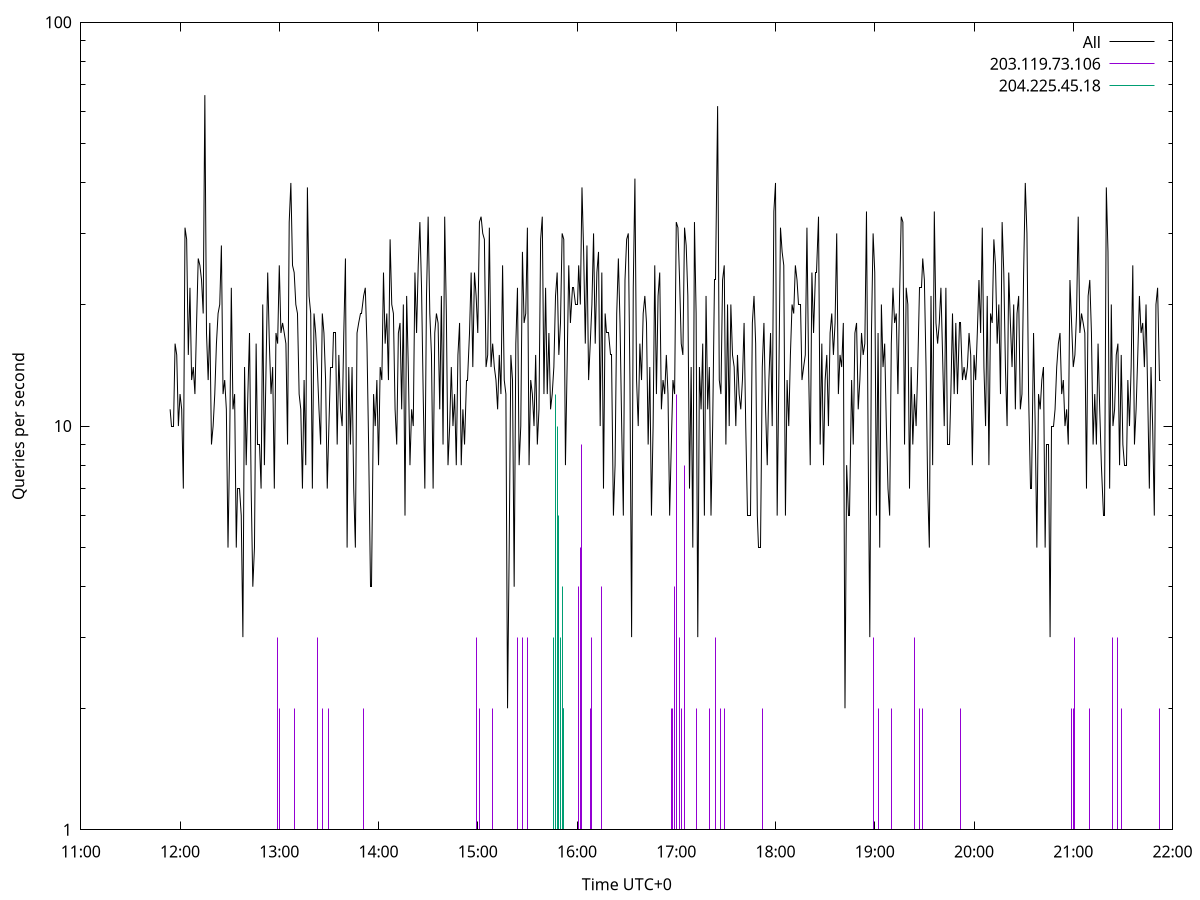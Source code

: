 set terminal pngcairo size 1024,768
set output 'Sun Jan  7 03:11:54 2024.png'
set ylabel 'Queries per second'
set xlabel 'Time UTC+0'
set xdata time
set timefmt "%s"
set log y
plot \
'-' using 1:2 linecolor 0 linetype 2 with lines title 'All', \
'-' using 1:2 linecolor 1 linetype 3 with impulses title "203.119.73.106", \
'-' using 1:2 linecolor 2 linetype 3 with impulses title "204.225.45.18"
1704571914 11
1704571915 10
1704571916 10
1704571917 16
1704571918 15
1704571919 10
1704571920 12
1704571921 11
1704571922 7
1704571923 31
1704571924 29
1704571925 15
1704571926 22
1704571927 13
1704571928 14
1704571929 12
1704571930 18
1704571931 26
1704571932 25
1704571933 23
1704571934 19
1704571935 66
1704571936 17
1704571937 13
1704571938 18
1704571939 9
1704571940 10
1704571941 12
1704571942 16
1704571943 19
1704571944 20
1704571945 28
1704571946 12
1704571947 13
1704571948 11
1704571949 5
1704571950 9
1704571951 22
1704571952 11
1704571953 12
1704571954 5
1704571955 7
1704571956 7
1704571957 6
1704571958 3
1704571959 14
1704571960 8
1704571961 12
1704571962 17
1704571963 7
1704571964 4
1704571965 5
1704571966 16
1704571967 9
1704571968 9
1704571969 7
1704571970 20
1704571971 8
1704571972 14
1704571973 24
1704571974 16
1704571975 12
1704571976 14
1704571977 7
1704571978 17
1704571979 16
1704571980 25
1704571981 17
1704571982 18
1704571983 17
1704571984 16
1704571985 9
1704571986 32
1704571987 40
1704571988 25
1704571989 24
1704571990 20
1704571991 19
1704571992 12
1704571993 11
1704571994 7
1704571995 13
1704571996 8
1704571997 39
1704571998 21
1704571999 19
1704572000 7
1704572001 19
1704572002 17
1704572003 14
1704572004 11
1704572005 9
1704572006 19
1704572007 17
1704572008 13
1704572009 7
1704572010 10
1704572011 14
1704572012 14
1704572013 17
1704572014 17
1704572015 9
1704572016 15
1704572017 11
1704572018 10
1704572019 17
1704572020 26
1704572021 5
1704572022 14
1704572023 9
1704572024 14
1704572025 7
1704572026 5
1704572027 17
1704572028 18
1704572029 19
1704572030 19
1704572031 21
1704572032 22
1704572033 16
1704572034 9
1704572035 4
1704572036 4
1704572037 12
1704572038 10
1704572039 13
1704572040 8
1704572041 14
1704572042 13
1704572043 24
1704572044 16
1704572045 19
1704572046 13
1704572047 29
1704572048 20
1704572049 19
1704572050 11
1704572051 9
1704572052 17
1704572053 18
1704572054 11
1704572055 20
1704572056 6
1704572057 21
1704572058 14
1704572059 8
1704572060 11
1704572061 10
1704572062 24
1704572063 17
1704572064 25
1704572065 32
1704572066 22
1704572067 12
1704572068 7
1704572069 21
1704572070 33
1704572071 19
1704572072 15
1704572073 7
1704572074 17
1704572075 19
1704572076 18
1704572077 11
1704572078 21
1704572079 9
1704572080 33
1704572081 19
1704572082 8
1704572083 10
1704572084 14
1704572085 10
1704572086 12
1704572087 8
1704572088 15
1704572089 18
1704572090 8
1704572091 11
1704572092 9
1704572093 13
1704572094 13
1704572095 17
1704572096 24
1704572097 14
1704572098 24
1704572099 21
1704572100 17
1704572101 32
1704572102 33
1704572103 30
1704572104 29
1704572105 14
1704572106 15
1704572107 31
1704572108 14
1704572109 16
1704572110 14
1704572111 13
1704572112 11
1704572113 15
1704572114 12
1704572115 25
1704572116 13
1704572117 12
1704572118 2
1704572119 5
1704572120 15
1704572121 13
1704572122 4
1704572123 16
1704572124 22
1704572125 8
1704572126 10
1704572127 27
1704572128 18
1704572129 19
1704572130 31
1704572131 8
1704572132 13
1704572133 12
1704572134 10
1704572135 15
1704572136 9
1704572137 11
1704572138 29
1704572139 33
1704572140 12
1704572141 22
1704572142 12
1704572143 17
1704572144 11
1704572145 12
1704572146 14
1704572147 21
1704572148 24
1704572149 15
1704572150 18
1704572151 30
1704572152 29
1704572153 8
1704572154 14
1704572155 25
1704572156 18
1704572157 22
1704572158 22
1704572159 20
1704572160 20
1704572161 25
1704572162 20
1704572163 39
1704572164 27
1704572165 16
1704572166 28
1704572167 13
1704572168 16
1704572169 20
1704572170 30
1704572171 16
1704572172 24
1704572173 27
1704572174 10
1704572175 24
1704572176 7
1704572177 19
1704572178 17
1704572179 17
1704572180 15
1704572181 15
1704572182 6
1704572183 8
1704572184 19
1704572185 26
1704572186 18
1704572187 10
1704572188 6
1704572189 23
1704572190 29
1704572191 30
1704572192 13
1704572193 3
1704572194 22
1704572195 41
1704572196 13
1704572197 10
1704572198 16
1704572199 13
1704572200 19
1704572201 21
1704572202 18
1704572203 9
1704572204 14
1704572205 6
1704572206 10
1704572207 25
1704572208 12
1704572209 21
1704572210 24
1704572211 11
1704572212 13
1704572213 12
1704572214 15
1704572215 12
1704572216 6
1704572217 9
1704572218 13
1704572219 12
1704572220 32
1704572221 31
1704572222 23
1704572223 16
1704572224 15
1704572225 31
1704572226 28
1704572227 21
1704572228 7
1704572229 14
1704572230 5
1704572231 32
1704572232 19
1704572233 3
1704572234 14
1704572235 11
1704572236 16
1704572237 6
1704572238 21
1704572239 11
1704572240 14
1704572241 6
1704572242 10
1704572243 23
1704572244 23
1704572245 62
1704572246 13
1704572247 12
1704572248 23
1704572249 25
1704572250 9
1704572251 20
1704572252 10
1704572253 20
1704572254 15
1704572255 14
1704572256 10
1704572257 15
1704572258 12
1704572259 11
1704572260 13
1704572261 18
1704572262 10
1704572263 6
1704572264 6
1704572265 6
1704572266 18
1704572267 21
1704572268 16
1704572269 6
1704572270 5
1704572271 5
1704572272 14
1704572273 18
1704572274 11
1704572275 8
1704572276 13
1704572277 17
1704572278 10
1704572279 34
1704572280 40
1704572281 6
1704572282 13
1704572283 31
1704572284 27
1704572285 25
1704572286 6
1704572287 13
1704572288 10
1704572289 15
1704572290 20
1704572291 19
1704572292 25
1704572293 23
1704572294 20
1704572295 20
1704572296 13
1704572297 14
1704572298 15
1704572299 31
1704572300 14
1704572301 8
1704572302 24
1704572303 17
1704572304 24
1704572305 24
1704572306 33
1704572307 9
1704572308 16
1704572309 8
1704572310 13
1704572311 15
1704572312 10
1704572313 17
1704572314 19
1704572315 15
1704572316 18
1704572317 30
1704572318 12
1704572319 15
1704572320 14
1704572321 18
1704572322 2
1704572323 8
1704572324 6
1704572325 6
1704572326 13
1704572327 9
1704572328 17
1704572329 18
1704572330 11
1704572331 13
1704572332 17
1704572333 15
1704572334 16
1704572335 34
1704572336 9
1704572337 3
1704572338 17
1704572339 30
1704572340 24
1704572341 6
1704572342 17
1704572343 5
1704572344 20
1704572345 14
1704572346 16
1704572347 10
1704572348 7
1704572349 6
1704572350 16
1704572351 22
1704572352 18
1704572353 19
1704572354 12
1704572355 21
1704572356 33
1704572357 32
1704572358 9
1704572359 22
1704572360 20
1704572361 7
1704572362 14
1704572363 9
1704572364 12
1704572365 10
1704572366 14
1704572367 22
1704572368 22
1704572369 26
1704572370 23
1704572371 14
1704572372 7
1704572373 5
1704572374 21
1704572375 8
1704572376 34
1704572377 18
1704572378 16
1704572379 18
1704572380 22
1704572381 15
1704572382 10
1704572383 22
1704572384 9
1704572385 9
1704572386 12
1704572387 19
1704572388 12
1704572389 18
1704572390 12
1704572391 18
1704572392 18
1704572393 13
1704572394 14
1704572395 13
1704572396 14
1704572397 17
1704572398 15
1704572399 8
1704572400 15
1704572401 13
1704572402 17
1704572403 23
1704572404 17
1704572405 31
1704572406 14
1704572407 10
1704572408 21
1704572409 8
1704572410 19
1704572411 18
1704572412 29
1704572413 25
1704572414 16
1704572415 20
1704572416 12
1704572417 32
1704572418 24
1704572419 14
1704572420 10
1704572421 24
1704572422 18
1704572423 14
1704572424 20
1704572425 11
1704572426 19
1704572427 21
1704572428 11
1704572429 12
1704572430 24
1704572431 40
1704572432 30
1704572433 12
1704572434 7
1704572435 7
1704572436 17
1704572437 10
1704572438 5
1704572439 12
1704572440 11
1704572441 13
1704572442 14
1704572443 5
1704572444 9
1704572445 9
1704572446 3
1704572447 10
1704572448 10
1704572449 11
1704572450 14
1704572451 16
1704572452 17
1704572453 12
1704572454 13
1704572455 10
1704572456 11
1704572457 9
1704572458 23
1704572459 18
1704572460 14
1704572461 15
1704572462 19
1704572463 33
1704572464 17
1704572465 19
1704572466 18
1704572467 17
1704572468 7
1704572469 21
1704572470 23
1704572471 17
1704572472 9
1704572473 12
1704572474 9
1704572475 16
1704572476 11
1704572477 8
1704572478 6
1704572479 6
1704572480 39
1704572481 27
1704572482 7
1704572483 20
1704572484 10
1704572485 11
1704572486 15
1704572487 16
1704572488 8
1704572489 15
1704572490 9
1704572491 8
1704572492 8
1704572493 13
1704572494 10
1704572495 14
1704572496 25
1704572497 9
1704572498 11
1704572499 15
1704572500 21
1704572501 17
1704572502 18
1704572503 14
1704572504 20
1704572505 12
1704572506 7
1704572507 14
1704572508 10
1704572509 6
1704572510 20
1704572511 22
1704572512 13
1704572513 13

e
1704571978 1
1704571979 3
1704571980 2
1704571981 1
1704571987 1
1704571989 2
1704571993 1
1704572000 1
1704572003 3
1704572006 2
1704572010 2
1704572031 2
1704572098 1
1704572099 3
1704572100 1
1704572101 2
1704572107 1
1704572109 2
1704572113 1
1704572121 1
1704572124 3
1704572127 3
1704572130 3
1704572152 2
1704572161 4
1704572162 5
1704572163 9
1704572168 2
1704572169 3
1704572175 4
1704572177 1
1704572182 1
1704572198 1
1704572202 1
1704572213 1
1704572217 2
1704572218 2
1704572219 4
1704572220 12
1704572222 3
1704572223 2
1704572224 1
1704572225 8
1704572227 1
1704572229 1
1704572232 2
1704572233 1
1704572240 2
1704572244 3
1704572247 2
1704572249 2
1704572272 2
1704572338 1
1704572339 3
1704572340 1
1704572342 2
1704572346 1
1704572350 2
1704572353 1
1704572360 1
1704572364 3
1704572367 2
1704572369 2
1704572392 2
1704572459 2
1704572460 2
1704572461 3
1704572467 1
1704572470 2
1704572473 1
1704572481 1
1704572484 3
1704572487 3
1704572489 2
1704572490 1
1704572512 2

e
1704572146 3
1704572147 12
1704572148 10
1704572149 6
1704572150 3
1704572151 4
1704572152 2

e
